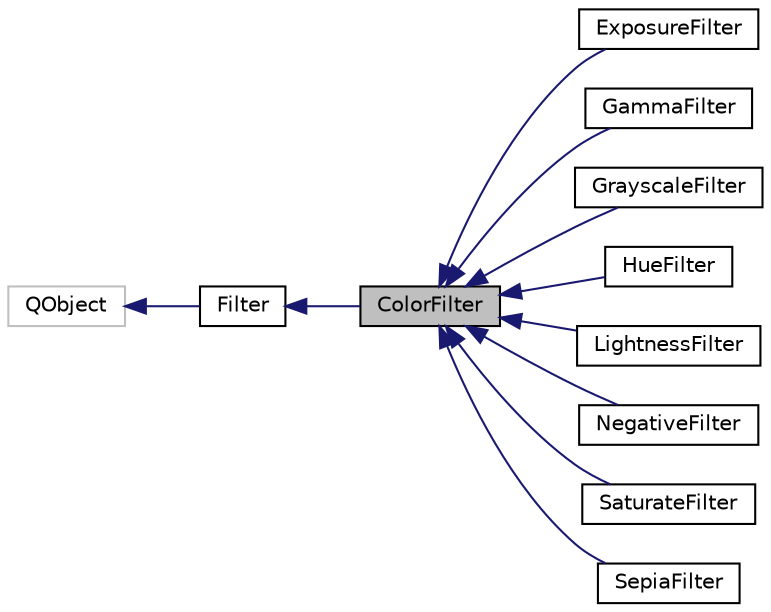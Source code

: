 digraph "ColorFilter"
{
  edge [fontname="Helvetica",fontsize="10",labelfontname="Helvetica",labelfontsize="10"];
  node [fontname="Helvetica",fontsize="10",shape=record];
  rankdir="LR";
  Node1 [label="ColorFilter",height=0.2,width=0.4,color="black", fillcolor="grey75", style="filled" fontcolor="black"];
  Node2 -> Node1 [dir="back",color="midnightblue",fontsize="10",style="solid",fontname="Helvetica"];
  Node2 [label="Filter",height=0.2,width=0.4,color="black", fillcolor="white", style="filled",URL="$class_filter.html"];
  Node3 -> Node2 [dir="back",color="midnightblue",fontsize="10",style="solid",fontname="Helvetica"];
  Node3 [label="QObject",height=0.2,width=0.4,color="grey75", fillcolor="white", style="filled"];
  Node1 -> Node4 [dir="back",color="midnightblue",fontsize="10",style="solid",fontname="Helvetica"];
  Node4 [label="ExposureFilter",height=0.2,width=0.4,color="black", fillcolor="white", style="filled",URL="$class_exposure_filter.html"];
  Node1 -> Node5 [dir="back",color="midnightblue",fontsize="10",style="solid",fontname="Helvetica"];
  Node5 [label="GammaFilter",height=0.2,width=0.4,color="black", fillcolor="white", style="filled",URL="$class_gamma_filter.html"];
  Node1 -> Node6 [dir="back",color="midnightblue",fontsize="10",style="solid",fontname="Helvetica"];
  Node6 [label="GrayscaleFilter",height=0.2,width=0.4,color="black", fillcolor="white", style="filled",URL="$class_grayscale_filter.html"];
  Node1 -> Node7 [dir="back",color="midnightblue",fontsize="10",style="solid",fontname="Helvetica"];
  Node7 [label="HueFilter",height=0.2,width=0.4,color="black", fillcolor="white", style="filled",URL="$class_hue_filter.html"];
  Node1 -> Node8 [dir="back",color="midnightblue",fontsize="10",style="solid",fontname="Helvetica"];
  Node8 [label="LightnessFilter",height=0.2,width=0.4,color="black", fillcolor="white", style="filled",URL="$class_lightness_filter.html"];
  Node1 -> Node9 [dir="back",color="midnightblue",fontsize="10",style="solid",fontname="Helvetica"];
  Node9 [label="NegativeFilter",height=0.2,width=0.4,color="black", fillcolor="white", style="filled",URL="$class_negative_filter.html"];
  Node1 -> Node10 [dir="back",color="midnightblue",fontsize="10",style="solid",fontname="Helvetica"];
  Node10 [label="SaturateFilter",height=0.2,width=0.4,color="black", fillcolor="white", style="filled",URL="$class_saturate_filter.html"];
  Node1 -> Node11 [dir="back",color="midnightblue",fontsize="10",style="solid",fontname="Helvetica"];
  Node11 [label="SepiaFilter",height=0.2,width=0.4,color="black", fillcolor="white", style="filled",URL="$class_sepia_filter.html"];
}
